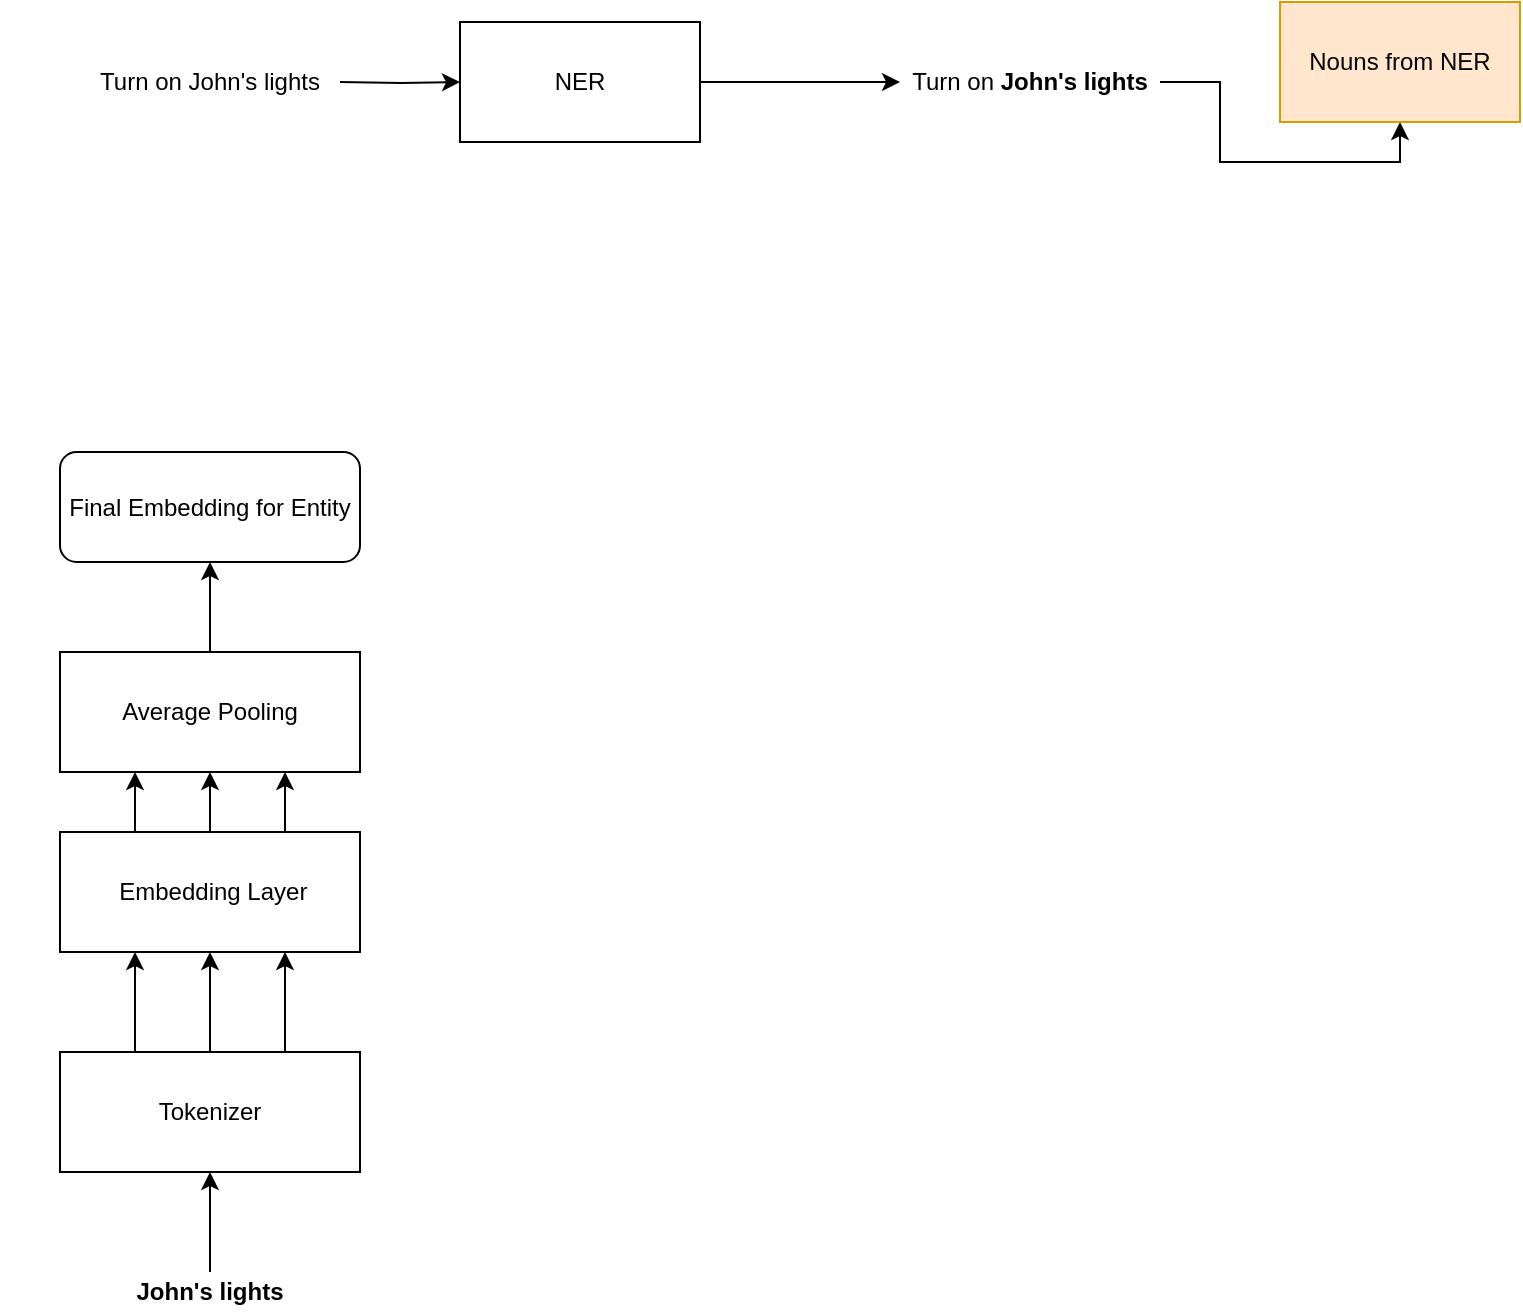 <mxfile version="13.6.2" type="github">
  <diagram id="PWtybto-T6b13MQPVDj4" name="Page-1">
    <mxGraphModel dx="1298" dy="798" grid="1" gridSize="10" guides="1" tooltips="1" connect="1" arrows="1" fold="1" page="1" pageScale="1" pageWidth="850" pageHeight="1100" math="0" shadow="0">
      <root>
        <mxCell id="0" />
        <mxCell id="1" parent="0" />
        <mxCell id="3pFGiDuIdfAI9uqjbGSs-20" style="edgeStyle=orthogonalEdgeStyle;rounded=0;orthogonalLoop=1;jettySize=auto;html=1;exitX=0.5;exitY=0;exitDx=0;exitDy=0;entryX=0.5;entryY=1;entryDx=0;entryDy=0;" edge="1" parent="1" source="96zG2RHDdQJClAzp30Tf-1" target="3pFGiDuIdfAI9uqjbGSs-17">
          <mxGeometry relative="1" as="geometry" />
        </mxCell>
        <mxCell id="3pFGiDuIdfAI9uqjbGSs-21" style="edgeStyle=orthogonalEdgeStyle;rounded=0;orthogonalLoop=1;jettySize=auto;html=1;exitX=0.25;exitY=0;exitDx=0;exitDy=0;entryX=0.25;entryY=1;entryDx=0;entryDy=0;" edge="1" parent="1" source="96zG2RHDdQJClAzp30Tf-1" target="3pFGiDuIdfAI9uqjbGSs-17">
          <mxGeometry relative="1" as="geometry" />
        </mxCell>
        <mxCell id="3pFGiDuIdfAI9uqjbGSs-22" style="edgeStyle=orthogonalEdgeStyle;rounded=0;orthogonalLoop=1;jettySize=auto;html=1;exitX=0.75;exitY=0;exitDx=0;exitDy=0;entryX=0.75;entryY=1;entryDx=0;entryDy=0;" edge="1" parent="1" source="96zG2RHDdQJClAzp30Tf-1" target="3pFGiDuIdfAI9uqjbGSs-17">
          <mxGeometry relative="1" as="geometry" />
        </mxCell>
        <mxCell id="96zG2RHDdQJClAzp30Tf-1" value="&amp;nbsp;Embedding Layer" style="rounded=0;whiteSpace=wrap;html=1;" parent="1" vertex="1">
          <mxGeometry x="90" y="525" width="150" height="60" as="geometry" />
        </mxCell>
        <mxCell id="3pFGiDuIdfAI9uqjbGSs-6" style="edgeStyle=orthogonalEdgeStyle;rounded=0;orthogonalLoop=1;jettySize=auto;html=1;entryX=0;entryY=0.5;entryDx=0;entryDy=0;" edge="1" parent="1" target="3pFGiDuIdfAI9uqjbGSs-3">
          <mxGeometry relative="1" as="geometry">
            <mxPoint x="230" y="150" as="sourcePoint" />
          </mxGeometry>
        </mxCell>
        <mxCell id="3pFGiDuIdfAI9uqjbGSs-11" style="edgeStyle=orthogonalEdgeStyle;rounded=0;orthogonalLoop=1;jettySize=auto;html=1;entryX=0.5;entryY=1;entryDx=0;entryDy=0;" edge="1" parent="1" source="3pFGiDuIdfAI9uqjbGSs-2" target="3pFGiDuIdfAI9uqjbGSs-10">
          <mxGeometry relative="1" as="geometry" />
        </mxCell>
        <mxCell id="3pFGiDuIdfAI9uqjbGSs-2" value="Turn on &lt;b&gt;John&#39;s lights&lt;/b&gt;" style="text;html=1;strokeColor=none;fillColor=none;align=center;verticalAlign=middle;whiteSpace=wrap;rounded=0;" vertex="1" parent="1">
          <mxGeometry x="510" y="140" width="130" height="20" as="geometry" />
        </mxCell>
        <mxCell id="3pFGiDuIdfAI9uqjbGSs-7" style="edgeStyle=orthogonalEdgeStyle;rounded=0;orthogonalLoop=1;jettySize=auto;html=1;" edge="1" parent="1" source="3pFGiDuIdfAI9uqjbGSs-3" target="3pFGiDuIdfAI9uqjbGSs-2">
          <mxGeometry relative="1" as="geometry" />
        </mxCell>
        <mxCell id="3pFGiDuIdfAI9uqjbGSs-3" value="NER" style="rounded=0;whiteSpace=wrap;html=1;" vertex="1" parent="1">
          <mxGeometry x="290" y="120" width="120" height="60" as="geometry" />
        </mxCell>
        <mxCell id="3pFGiDuIdfAI9uqjbGSs-15" style="edgeStyle=orthogonalEdgeStyle;rounded=0;orthogonalLoop=1;jettySize=auto;html=1;entryX=0.5;entryY=1;entryDx=0;entryDy=0;" edge="1" parent="1" source="3pFGiDuIdfAI9uqjbGSs-8" target="3pFGiDuIdfAI9uqjbGSs-14">
          <mxGeometry relative="1" as="geometry" />
        </mxCell>
        <mxCell id="3pFGiDuIdfAI9uqjbGSs-8" value="John&#39;s lights" style="text;html=1;strokeColor=none;fillColor=none;align=center;verticalAlign=middle;whiteSpace=wrap;rounded=0;fontStyle=1" vertex="1" parent="1">
          <mxGeometry x="110" y="745" width="110" height="20" as="geometry" />
        </mxCell>
        <mxCell id="3pFGiDuIdfAI9uqjbGSs-9" value="Turn on John&#39;s lights" style="text;html=1;strokeColor=none;fillColor=none;align=center;verticalAlign=middle;whiteSpace=wrap;rounded=0;" vertex="1" parent="1">
          <mxGeometry x="60" y="140" width="210" height="20" as="geometry" />
        </mxCell>
        <mxCell id="3pFGiDuIdfAI9uqjbGSs-10" value="Nouns from NER" style="rounded=0;whiteSpace=wrap;html=1;fillColor=#ffe6cc;strokeColor=#d79b00;" vertex="1" parent="1">
          <mxGeometry x="700" y="110" width="120" height="60" as="geometry" />
        </mxCell>
        <mxCell id="3pFGiDuIdfAI9uqjbGSs-16" style="edgeStyle=orthogonalEdgeStyle;rounded=0;orthogonalLoop=1;jettySize=auto;html=1;entryX=0.5;entryY=1;entryDx=0;entryDy=0;" edge="1" parent="1" source="3pFGiDuIdfAI9uqjbGSs-14" target="96zG2RHDdQJClAzp30Tf-1">
          <mxGeometry relative="1" as="geometry" />
        </mxCell>
        <mxCell id="3pFGiDuIdfAI9uqjbGSs-18" style="edgeStyle=orthogonalEdgeStyle;rounded=0;orthogonalLoop=1;jettySize=auto;html=1;exitX=0.25;exitY=0;exitDx=0;exitDy=0;entryX=0.25;entryY=1;entryDx=0;entryDy=0;" edge="1" parent="1" source="3pFGiDuIdfAI9uqjbGSs-14" target="96zG2RHDdQJClAzp30Tf-1">
          <mxGeometry relative="1" as="geometry" />
        </mxCell>
        <mxCell id="3pFGiDuIdfAI9uqjbGSs-19" style="edgeStyle=orthogonalEdgeStyle;rounded=0;orthogonalLoop=1;jettySize=auto;html=1;exitX=0.75;exitY=0;exitDx=0;exitDy=0;entryX=0.75;entryY=1;entryDx=0;entryDy=0;" edge="1" parent="1" source="3pFGiDuIdfAI9uqjbGSs-14" target="96zG2RHDdQJClAzp30Tf-1">
          <mxGeometry relative="1" as="geometry" />
        </mxCell>
        <mxCell id="3pFGiDuIdfAI9uqjbGSs-14" value="Tokenizer " style="rounded=0;whiteSpace=wrap;html=1;" vertex="1" parent="1">
          <mxGeometry x="90" y="635" width="150" height="60" as="geometry" />
        </mxCell>
        <mxCell id="3pFGiDuIdfAI9uqjbGSs-26" style="edgeStyle=orthogonalEdgeStyle;rounded=0;orthogonalLoop=1;jettySize=auto;html=1;exitX=0.5;exitY=0;exitDx=0;exitDy=0;entryX=0.5;entryY=1;entryDx=0;entryDy=0;" edge="1" parent="1" source="3pFGiDuIdfAI9uqjbGSs-17" target="3pFGiDuIdfAI9uqjbGSs-24">
          <mxGeometry relative="1" as="geometry" />
        </mxCell>
        <mxCell id="3pFGiDuIdfAI9uqjbGSs-17" value="Average Pooling" style="rounded=0;whiteSpace=wrap;html=1;" vertex="1" parent="1">
          <mxGeometry x="90" y="435" width="150" height="60" as="geometry" />
        </mxCell>
        <mxCell id="3pFGiDuIdfAI9uqjbGSs-24" value="Final Embedding for Entity" style="rounded=1;whiteSpace=wrap;html=1;" vertex="1" parent="1">
          <mxGeometry x="90" y="335" width="150" height="55" as="geometry" />
        </mxCell>
      </root>
    </mxGraphModel>
  </diagram>
</mxfile>
